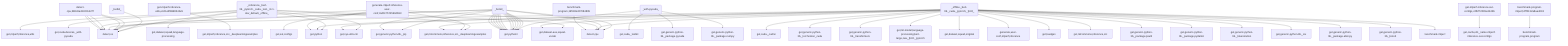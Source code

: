 graph TD
    app-mlperf-inference,d775cac873ee4231_(_reference,_bert-99,_pytorch,_cuda,_test,_r4.1-dev_default,_offline_) --> detect,os
    app-mlperf-inference,d775cac873ee4231_(_reference,_bert-99,_pytorch,_cuda,_test,_r4.1-dev_default,_offline_) --> get,sys-utils-cm
    app-mlperf-inference,d775cac873ee4231_(_reference,_bert-99,_pytorch,_cuda,_test,_r4.1-dev_default,_offline_) --> get,python
    app-mlperf-inference,d775cac873ee4231_(_reference,_bert-99,_pytorch,_cuda,_test,_r4.1-dev_default,_offline_) --> get,mlcommons,inference,src,_deeplearningexamples
    get-mlperf-inference-utils,e341e5f86d8342e5 --> get,mlperf,inference,src,_deeplearningexamples
    app-mlperf-inference,d775cac873ee4231_(_reference,_bert-99,_pytorch,_cuda,_test,_r4.1-dev_default,_offline_) --> get,mlperf,inference,utils
    get-cuda,46d133d9ef92422d_(_toolkit_) --> detect,os
    get-cuda-devices,7a3ede4d3558427a_(_with-pycuda_) --> get,cuda,_toolkit
    get-cuda-devices,7a3ede4d3558427a_(_with-pycuda_) --> get,python3
    get-generic-python-lib,94b62a682bc44791_(_package.pycuda_) --> detect,os
    detect-cpu,586c8a43320142f7 --> detect,os
    get-generic-python-lib,94b62a682bc44791_(_package.pycuda_) --> detect,cpu
    get-generic-python-lib,94b62a682bc44791_(_package.pycuda_) --> get,python3
    get-generic-python-lib,94b62a682bc44791_(_pip_) --> get,python3
    get-generic-python-lib,94b62a682bc44791_(_package.pycuda_) --> get,generic-python-lib,_pip
    get-cuda-devices,7a3ede4d3558427a_(_with-pycuda_) --> get,generic-python-lib,_package.pycuda
    get-generic-python-lib,94b62a682bc44791_(_package.numpy_) --> detect,os
    detect-cpu,586c8a43320142f7 --> detect,os
    get-generic-python-lib,94b62a682bc44791_(_package.numpy_) --> detect,cpu
    get-generic-python-lib,94b62a682bc44791_(_package.numpy_) --> get,python3
    get-generic-python-lib,94b62a682bc44791_(_pip_) --> get,python3
    get-generic-python-lib,94b62a682bc44791_(_package.numpy_) --> get,generic-python-lib,_pip
    get-cuda-devices,7a3ede4d3558427a_(_with-pycuda_) --> get,generic-python-lib,_package.numpy
    app-mlperf-inference,d775cac873ee4231_(_reference,_bert-99,_pytorch,_cuda,_test,_r4.1-dev_default,_offline_) --> get,cuda-devices,_with-pycuda
    app-mlperf-inference,d775cac873ee4231_(_reference,_bert-99,_pytorch,_cuda,_test,_r4.1-dev_default,_offline_) --> get,dataset,squad,language-processing
    app-mlperf-inference,d775cac873ee4231_(_reference,_bert-99,_pytorch,_cuda,_test,_r4.1-dev_default,_offline_) --> get,dataset-aux,squad-vocab
    app-mlperf-inference-mlcommons-python,ff149e9781fc4b65_(_offline,_bert-99,_cuda,_pytorch,_fp32_) --> detect,os
    detect-cpu,586c8a43320142f7 --> detect,os
    app-mlperf-inference-mlcommons-python,ff149e9781fc4b65_(_offline,_bert-99,_cuda,_pytorch,_fp32_) --> detect,cpu
    app-mlperf-inference-mlcommons-python,ff149e9781fc4b65_(_offline,_bert-99,_cuda,_pytorch,_fp32_) --> get,sys-utils-cm
    app-mlperf-inference-mlcommons-python,ff149e9781fc4b65_(_offline,_bert-99,_cuda,_pytorch,_fp32_) --> get,python
    app-mlperf-inference-mlcommons-python,ff149e9781fc4b65_(_offline,_bert-99,_cuda,_pytorch,_fp32_) --> get,cuda,_cudnn
    get-generic-python-lib,94b62a682bc44791_(_torchvision_cuda_) --> get,python3
    app-mlperf-inference-mlcommons-python,ff149e9781fc4b65_(_offline,_bert-99,_cuda,_pytorch,_fp32_) --> get,generic-python-lib,_torchvision_cuda
    get-generic-python-lib,94b62a682bc44791_(_transformers_) --> get,python3
    app-mlperf-inference-mlcommons-python,ff149e9781fc4b65_(_offline,_bert-99,_cuda,_pytorch,_fp32_) --> get,generic-python-lib,_transformers
    app-mlperf-inference-mlcommons-python,ff149e9781fc4b65_(_offline,_bert-99,_cuda,_pytorch,_fp32_) --> get,ml-model,language-processing,bert-large,raw,_fp32,_pytorch
    app-mlperf-inference-mlcommons-python,ff149e9781fc4b65_(_offline,_bert-99,_cuda,_pytorch,_fp32_) --> get,dataset,squad,original
    app-mlperf-inference-mlcommons-python,ff149e9781fc4b65_(_offline,_bert-99,_cuda,_pytorch,_fp32_) --> get,dataset-aux,squad-vocab
    generate-mlperf-inference-user-conf,3af4475745964b93 --> detect,os
    detect-cpu,586c8a43320142f7 --> detect,os
    generate-mlperf-inference-user-conf,3af4475745964b93 --> detect,cpu
    generate-mlperf-inference-user-conf,3af4475745964b93 --> get,python
    generate-mlperf-inference-user-conf,3af4475745964b93 --> get,mlcommons,inference,src,_deeplearningexamples
    get-mlperf-inference-sut-configs,c2fbf72009e2445b --> get,cache,dir,_name.mlperf-inference-sut-configs
    generate-mlperf-inference-user-conf,3af4475745964b93 --> get,sut,configs
    app-mlperf-inference-mlcommons-python,ff149e9781fc4b65_(_offline,_bert-99,_cuda,_pytorch,_fp32_) --> generate,user-conf,mlperf,inference
    app-mlperf-inference-mlcommons-python,ff149e9781fc4b65_(_offline,_bert-99,_cuda,_pytorch,_fp32_) --> get,loadgen
    app-mlperf-inference-mlcommons-python,ff149e9781fc4b65_(_offline,_bert-99,_cuda,_pytorch,_fp32_) --> get,mlcommons,inference,src,_deeplearningexamples
    app-mlperf-inference-mlcommons-python,ff149e9781fc4b65_(_offline,_bert-99,_cuda,_pytorch,_fp32_) --> get,mlcommons,inference,src
    get-generic-python-lib,94b62a682bc44791_(_package.psutil_) --> get,python3
    app-mlperf-inference-mlcommons-python,ff149e9781fc4b65_(_offline,_bert-99,_cuda,_pytorch,_fp32_) --> get,generic-python-lib,_package.psutil
    get-generic-python-lib,94b62a682bc44791_(_package.pydantic_) --> get,python3
    app-mlperf-inference-mlcommons-python,ff149e9781fc4b65_(_offline,_bert-99,_cuda,_pytorch,_fp32_) --> get,generic-python-lib,_package.pydantic
    get-generic-python-lib,94b62a682bc44791_(_tokenization_) --> get,python3
    app-mlperf-inference-mlcommons-python,ff149e9781fc4b65_(_offline,_bert-99,_cuda,_pytorch,_fp32_) --> get,generic-python-lib,_tokenization
    get-generic-python-lib,94b62a682bc44791_(_six_) --> get,python3
    app-mlperf-inference-mlcommons-python,ff149e9781fc4b65_(_offline,_bert-99,_cuda,_pytorch,_fp32_) --> get,generic-python-lib,_six
    get-generic-python-lib,94b62a682bc44791_(_package.absl-py_) --> get,python3
    app-mlperf-inference-mlcommons-python,ff149e9781fc4b65_(_offline,_bert-99,_cuda,_pytorch,_fp32_) --> get,generic-python-lib,_package.absl-py
    get-generic-python-lib,94b62a682bc44791_(_boto3_) --> get,python3
    app-mlperf-inference-mlcommons-python,ff149e9781fc4b65_(_offline,_bert-99,_cuda,_pytorch,_fp32_) --> get,generic-python-lib,_boto3
    detect-cpu,586c8a43320142f7 --> detect,os
    benchmark-program,19f369ef47084895 --> detect,cpu
    benchmark-program-mlperf,cfff0132a8aa4018 --> benchmark-program,program
    app-mlperf-inference-mlcommons-python,ff149e9781fc4b65_(_offline,_bert-99,_cuda,_pytorch,_fp32_) --> benchmark-mlperf